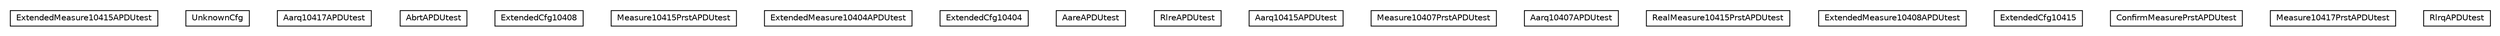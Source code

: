 #!/usr/local/bin/dot
#
# Class diagram 
# Generated by UMLGraph version R5_6-24-gf6e263 (http://www.umlgraph.org/)
#

digraph G {
	edge [fontname="Helvetica",fontsize=10,labelfontname="Helvetica",labelfontsize=10];
	node [fontname="Helvetica",fontsize=10,shape=plaintext];
	nodesep=0.25;
	ranksep=0.5;
	// org.universAAL.lddi.lib.ieeex73std.testchannel20601.ExtendedMeasure10415APDUtest
	c9888 [label=<<table title="org.universAAL.lddi.lib.ieeex73std.testchannel20601.ExtendedMeasure10415APDUtest" border="0" cellborder="1" cellspacing="0" cellpadding="2" port="p" href="./ExtendedMeasure10415APDUtest.html">
		<tr><td><table border="0" cellspacing="0" cellpadding="1">
<tr><td align="center" balign="center"> ExtendedMeasure10415APDUtest </td></tr>
		</table></td></tr>
		</table>>, URL="./ExtendedMeasure10415APDUtest.html", fontname="Helvetica", fontcolor="black", fontsize=10.0];
	// org.universAAL.lddi.lib.ieeex73std.testchannel20601.UnknownCfg
	c9889 [label=<<table title="org.universAAL.lddi.lib.ieeex73std.testchannel20601.UnknownCfg" border="0" cellborder="1" cellspacing="0" cellpadding="2" port="p" href="./UnknownCfg.html">
		<tr><td><table border="0" cellspacing="0" cellpadding="1">
<tr><td align="center" balign="center"> UnknownCfg </td></tr>
		</table></td></tr>
		</table>>, URL="./UnknownCfg.html", fontname="Helvetica", fontcolor="black", fontsize=10.0];
	// org.universAAL.lddi.lib.ieeex73std.testchannel20601.Aarq10417APDUtest
	c9890 [label=<<table title="org.universAAL.lddi.lib.ieeex73std.testchannel20601.Aarq10417APDUtest" border="0" cellborder="1" cellspacing="0" cellpadding="2" port="p" href="./Aarq10417APDUtest.html">
		<tr><td><table border="0" cellspacing="0" cellpadding="1">
<tr><td align="center" balign="center"> Aarq10417APDUtest </td></tr>
		</table></td></tr>
		</table>>, URL="./Aarq10417APDUtest.html", fontname="Helvetica", fontcolor="black", fontsize=10.0];
	// org.universAAL.lddi.lib.ieeex73std.testchannel20601.AbrtAPDUtest
	c9891 [label=<<table title="org.universAAL.lddi.lib.ieeex73std.testchannel20601.AbrtAPDUtest" border="0" cellborder="1" cellspacing="0" cellpadding="2" port="p" href="./AbrtAPDUtest.html">
		<tr><td><table border="0" cellspacing="0" cellpadding="1">
<tr><td align="center" balign="center"> AbrtAPDUtest </td></tr>
		</table></td></tr>
		</table>>, URL="./AbrtAPDUtest.html", fontname="Helvetica", fontcolor="black", fontsize=10.0];
	// org.universAAL.lddi.lib.ieeex73std.testchannel20601.ExtendedCfg10408
	c9892 [label=<<table title="org.universAAL.lddi.lib.ieeex73std.testchannel20601.ExtendedCfg10408" border="0" cellborder="1" cellspacing="0" cellpadding="2" port="p" href="./ExtendedCfg10408.html">
		<tr><td><table border="0" cellspacing="0" cellpadding="1">
<tr><td align="center" balign="center"> ExtendedCfg10408 </td></tr>
		</table></td></tr>
		</table>>, URL="./ExtendedCfg10408.html", fontname="Helvetica", fontcolor="black", fontsize=10.0];
	// org.universAAL.lddi.lib.ieeex73std.testchannel20601.Measure10415PrstAPDUtest
	c9893 [label=<<table title="org.universAAL.lddi.lib.ieeex73std.testchannel20601.Measure10415PrstAPDUtest" border="0" cellborder="1" cellspacing="0" cellpadding="2" port="p" href="./Measure10415PrstAPDUtest.html">
		<tr><td><table border="0" cellspacing="0" cellpadding="1">
<tr><td align="center" balign="center"> Measure10415PrstAPDUtest </td></tr>
		</table></td></tr>
		</table>>, URL="./Measure10415PrstAPDUtest.html", fontname="Helvetica", fontcolor="black", fontsize=10.0];
	// org.universAAL.lddi.lib.ieeex73std.testchannel20601.ExtendedMeasure10404APDUtest
	c9894 [label=<<table title="org.universAAL.lddi.lib.ieeex73std.testchannel20601.ExtendedMeasure10404APDUtest" border="0" cellborder="1" cellspacing="0" cellpadding="2" port="p" href="./ExtendedMeasure10404APDUtest.html">
		<tr><td><table border="0" cellspacing="0" cellpadding="1">
<tr><td align="center" balign="center"> ExtendedMeasure10404APDUtest </td></tr>
		</table></td></tr>
		</table>>, URL="./ExtendedMeasure10404APDUtest.html", fontname="Helvetica", fontcolor="black", fontsize=10.0];
	// org.universAAL.lddi.lib.ieeex73std.testchannel20601.ExtendedCfg10404
	c9895 [label=<<table title="org.universAAL.lddi.lib.ieeex73std.testchannel20601.ExtendedCfg10404" border="0" cellborder="1" cellspacing="0" cellpadding="2" port="p" href="./ExtendedCfg10404.html">
		<tr><td><table border="0" cellspacing="0" cellpadding="1">
<tr><td align="center" balign="center"> ExtendedCfg10404 </td></tr>
		</table></td></tr>
		</table>>, URL="./ExtendedCfg10404.html", fontname="Helvetica", fontcolor="black", fontsize=10.0];
	// org.universAAL.lddi.lib.ieeex73std.testchannel20601.AareAPDUtest
	c9896 [label=<<table title="org.universAAL.lddi.lib.ieeex73std.testchannel20601.AareAPDUtest" border="0" cellborder="1" cellspacing="0" cellpadding="2" port="p" href="./AareAPDUtest.html">
		<tr><td><table border="0" cellspacing="0" cellpadding="1">
<tr><td align="center" balign="center"> AareAPDUtest </td></tr>
		</table></td></tr>
		</table>>, URL="./AareAPDUtest.html", fontname="Helvetica", fontcolor="black", fontsize=10.0];
	// org.universAAL.lddi.lib.ieeex73std.testchannel20601.RlreAPDUtest
	c9897 [label=<<table title="org.universAAL.lddi.lib.ieeex73std.testchannel20601.RlreAPDUtest" border="0" cellborder="1" cellspacing="0" cellpadding="2" port="p" href="./RlreAPDUtest.html">
		<tr><td><table border="0" cellspacing="0" cellpadding="1">
<tr><td align="center" balign="center"> RlreAPDUtest </td></tr>
		</table></td></tr>
		</table>>, URL="./RlreAPDUtest.html", fontname="Helvetica", fontcolor="black", fontsize=10.0];
	// org.universAAL.lddi.lib.ieeex73std.testchannel20601.Aarq10415APDUtest
	c9898 [label=<<table title="org.universAAL.lddi.lib.ieeex73std.testchannel20601.Aarq10415APDUtest" border="0" cellborder="1" cellspacing="0" cellpadding="2" port="p" href="./Aarq10415APDUtest.html">
		<tr><td><table border="0" cellspacing="0" cellpadding="1">
<tr><td align="center" balign="center"> Aarq10415APDUtest </td></tr>
		</table></td></tr>
		</table>>, URL="./Aarq10415APDUtest.html", fontname="Helvetica", fontcolor="black", fontsize=10.0];
	// org.universAAL.lddi.lib.ieeex73std.testchannel20601.Measure10407PrstAPDUtest
	c9899 [label=<<table title="org.universAAL.lddi.lib.ieeex73std.testchannel20601.Measure10407PrstAPDUtest" border="0" cellborder="1" cellspacing="0" cellpadding="2" port="p" href="./Measure10407PrstAPDUtest.html">
		<tr><td><table border="0" cellspacing="0" cellpadding="1">
<tr><td align="center" balign="center"> Measure10407PrstAPDUtest </td></tr>
		</table></td></tr>
		</table>>, URL="./Measure10407PrstAPDUtest.html", fontname="Helvetica", fontcolor="black", fontsize=10.0];
	// org.universAAL.lddi.lib.ieeex73std.testchannel20601.Aarq10407APDUtest
	c9900 [label=<<table title="org.universAAL.lddi.lib.ieeex73std.testchannel20601.Aarq10407APDUtest" border="0" cellborder="1" cellspacing="0" cellpadding="2" port="p" href="./Aarq10407APDUtest.html">
		<tr><td><table border="0" cellspacing="0" cellpadding="1">
<tr><td align="center" balign="center"> Aarq10407APDUtest </td></tr>
		</table></td></tr>
		</table>>, URL="./Aarq10407APDUtest.html", fontname="Helvetica", fontcolor="black", fontsize=10.0];
	// org.universAAL.lddi.lib.ieeex73std.testchannel20601.RealMeasure10415PrstAPDUtest
	c9901 [label=<<table title="org.universAAL.lddi.lib.ieeex73std.testchannel20601.RealMeasure10415PrstAPDUtest" border="0" cellborder="1" cellspacing="0" cellpadding="2" port="p" href="./RealMeasure10415PrstAPDUtest.html">
		<tr><td><table border="0" cellspacing="0" cellpadding="1">
<tr><td align="center" balign="center"> RealMeasure10415PrstAPDUtest </td></tr>
		</table></td></tr>
		</table>>, URL="./RealMeasure10415PrstAPDUtest.html", fontname="Helvetica", fontcolor="black", fontsize=10.0];
	// org.universAAL.lddi.lib.ieeex73std.testchannel20601.ExtendedMeasure10408APDUtest
	c9902 [label=<<table title="org.universAAL.lddi.lib.ieeex73std.testchannel20601.ExtendedMeasure10408APDUtest" border="0" cellborder="1" cellspacing="0" cellpadding="2" port="p" href="./ExtendedMeasure10408APDUtest.html">
		<tr><td><table border="0" cellspacing="0" cellpadding="1">
<tr><td align="center" balign="center"> ExtendedMeasure10408APDUtest </td></tr>
		</table></td></tr>
		</table>>, URL="./ExtendedMeasure10408APDUtest.html", fontname="Helvetica", fontcolor="black", fontsize=10.0];
	// org.universAAL.lddi.lib.ieeex73std.testchannel20601.ExtendedCfg10415
	c9903 [label=<<table title="org.universAAL.lddi.lib.ieeex73std.testchannel20601.ExtendedCfg10415" border="0" cellborder="1" cellspacing="0" cellpadding="2" port="p" href="./ExtendedCfg10415.html">
		<tr><td><table border="0" cellspacing="0" cellpadding="1">
<tr><td align="center" balign="center"> ExtendedCfg10415 </td></tr>
		</table></td></tr>
		</table>>, URL="./ExtendedCfg10415.html", fontname="Helvetica", fontcolor="black", fontsize=10.0];
	// org.universAAL.lddi.lib.ieeex73std.testchannel20601.ConfirmMeasurePrstAPDUtest
	c9904 [label=<<table title="org.universAAL.lddi.lib.ieeex73std.testchannel20601.ConfirmMeasurePrstAPDUtest" border="0" cellborder="1" cellspacing="0" cellpadding="2" port="p" href="./ConfirmMeasurePrstAPDUtest.html">
		<tr><td><table border="0" cellspacing="0" cellpadding="1">
<tr><td align="center" balign="center"> ConfirmMeasurePrstAPDUtest </td></tr>
		</table></td></tr>
		</table>>, URL="./ConfirmMeasurePrstAPDUtest.html", fontname="Helvetica", fontcolor="black", fontsize=10.0];
	// org.universAAL.lddi.lib.ieeex73std.testchannel20601.Measure10417PrstAPDUtest
	c9905 [label=<<table title="org.universAAL.lddi.lib.ieeex73std.testchannel20601.Measure10417PrstAPDUtest" border="0" cellborder="1" cellspacing="0" cellpadding="2" port="p" href="./Measure10417PrstAPDUtest.html">
		<tr><td><table border="0" cellspacing="0" cellpadding="1">
<tr><td align="center" balign="center"> Measure10417PrstAPDUtest </td></tr>
		</table></td></tr>
		</table>>, URL="./Measure10417PrstAPDUtest.html", fontname="Helvetica", fontcolor="black", fontsize=10.0];
	// org.universAAL.lddi.lib.ieeex73std.testchannel20601.RlrqAPDUtest
	c9906 [label=<<table title="org.universAAL.lddi.lib.ieeex73std.testchannel20601.RlrqAPDUtest" border="0" cellborder="1" cellspacing="0" cellpadding="2" port="p" href="./RlrqAPDUtest.html">
		<tr><td><table border="0" cellspacing="0" cellpadding="1">
<tr><td align="center" balign="center"> RlrqAPDUtest </td></tr>
		</table></td></tr>
		</table>>, URL="./RlrqAPDUtest.html", fontname="Helvetica", fontcolor="black", fontsize=10.0];
}


